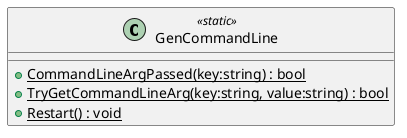 @startuml
class GenCommandLine <<static>> {
    + {static} CommandLineArgPassed(key:string) : bool
    + {static} TryGetCommandLineArg(key:string, value:string) : bool
    + {static} Restart() : void
}
@enduml
